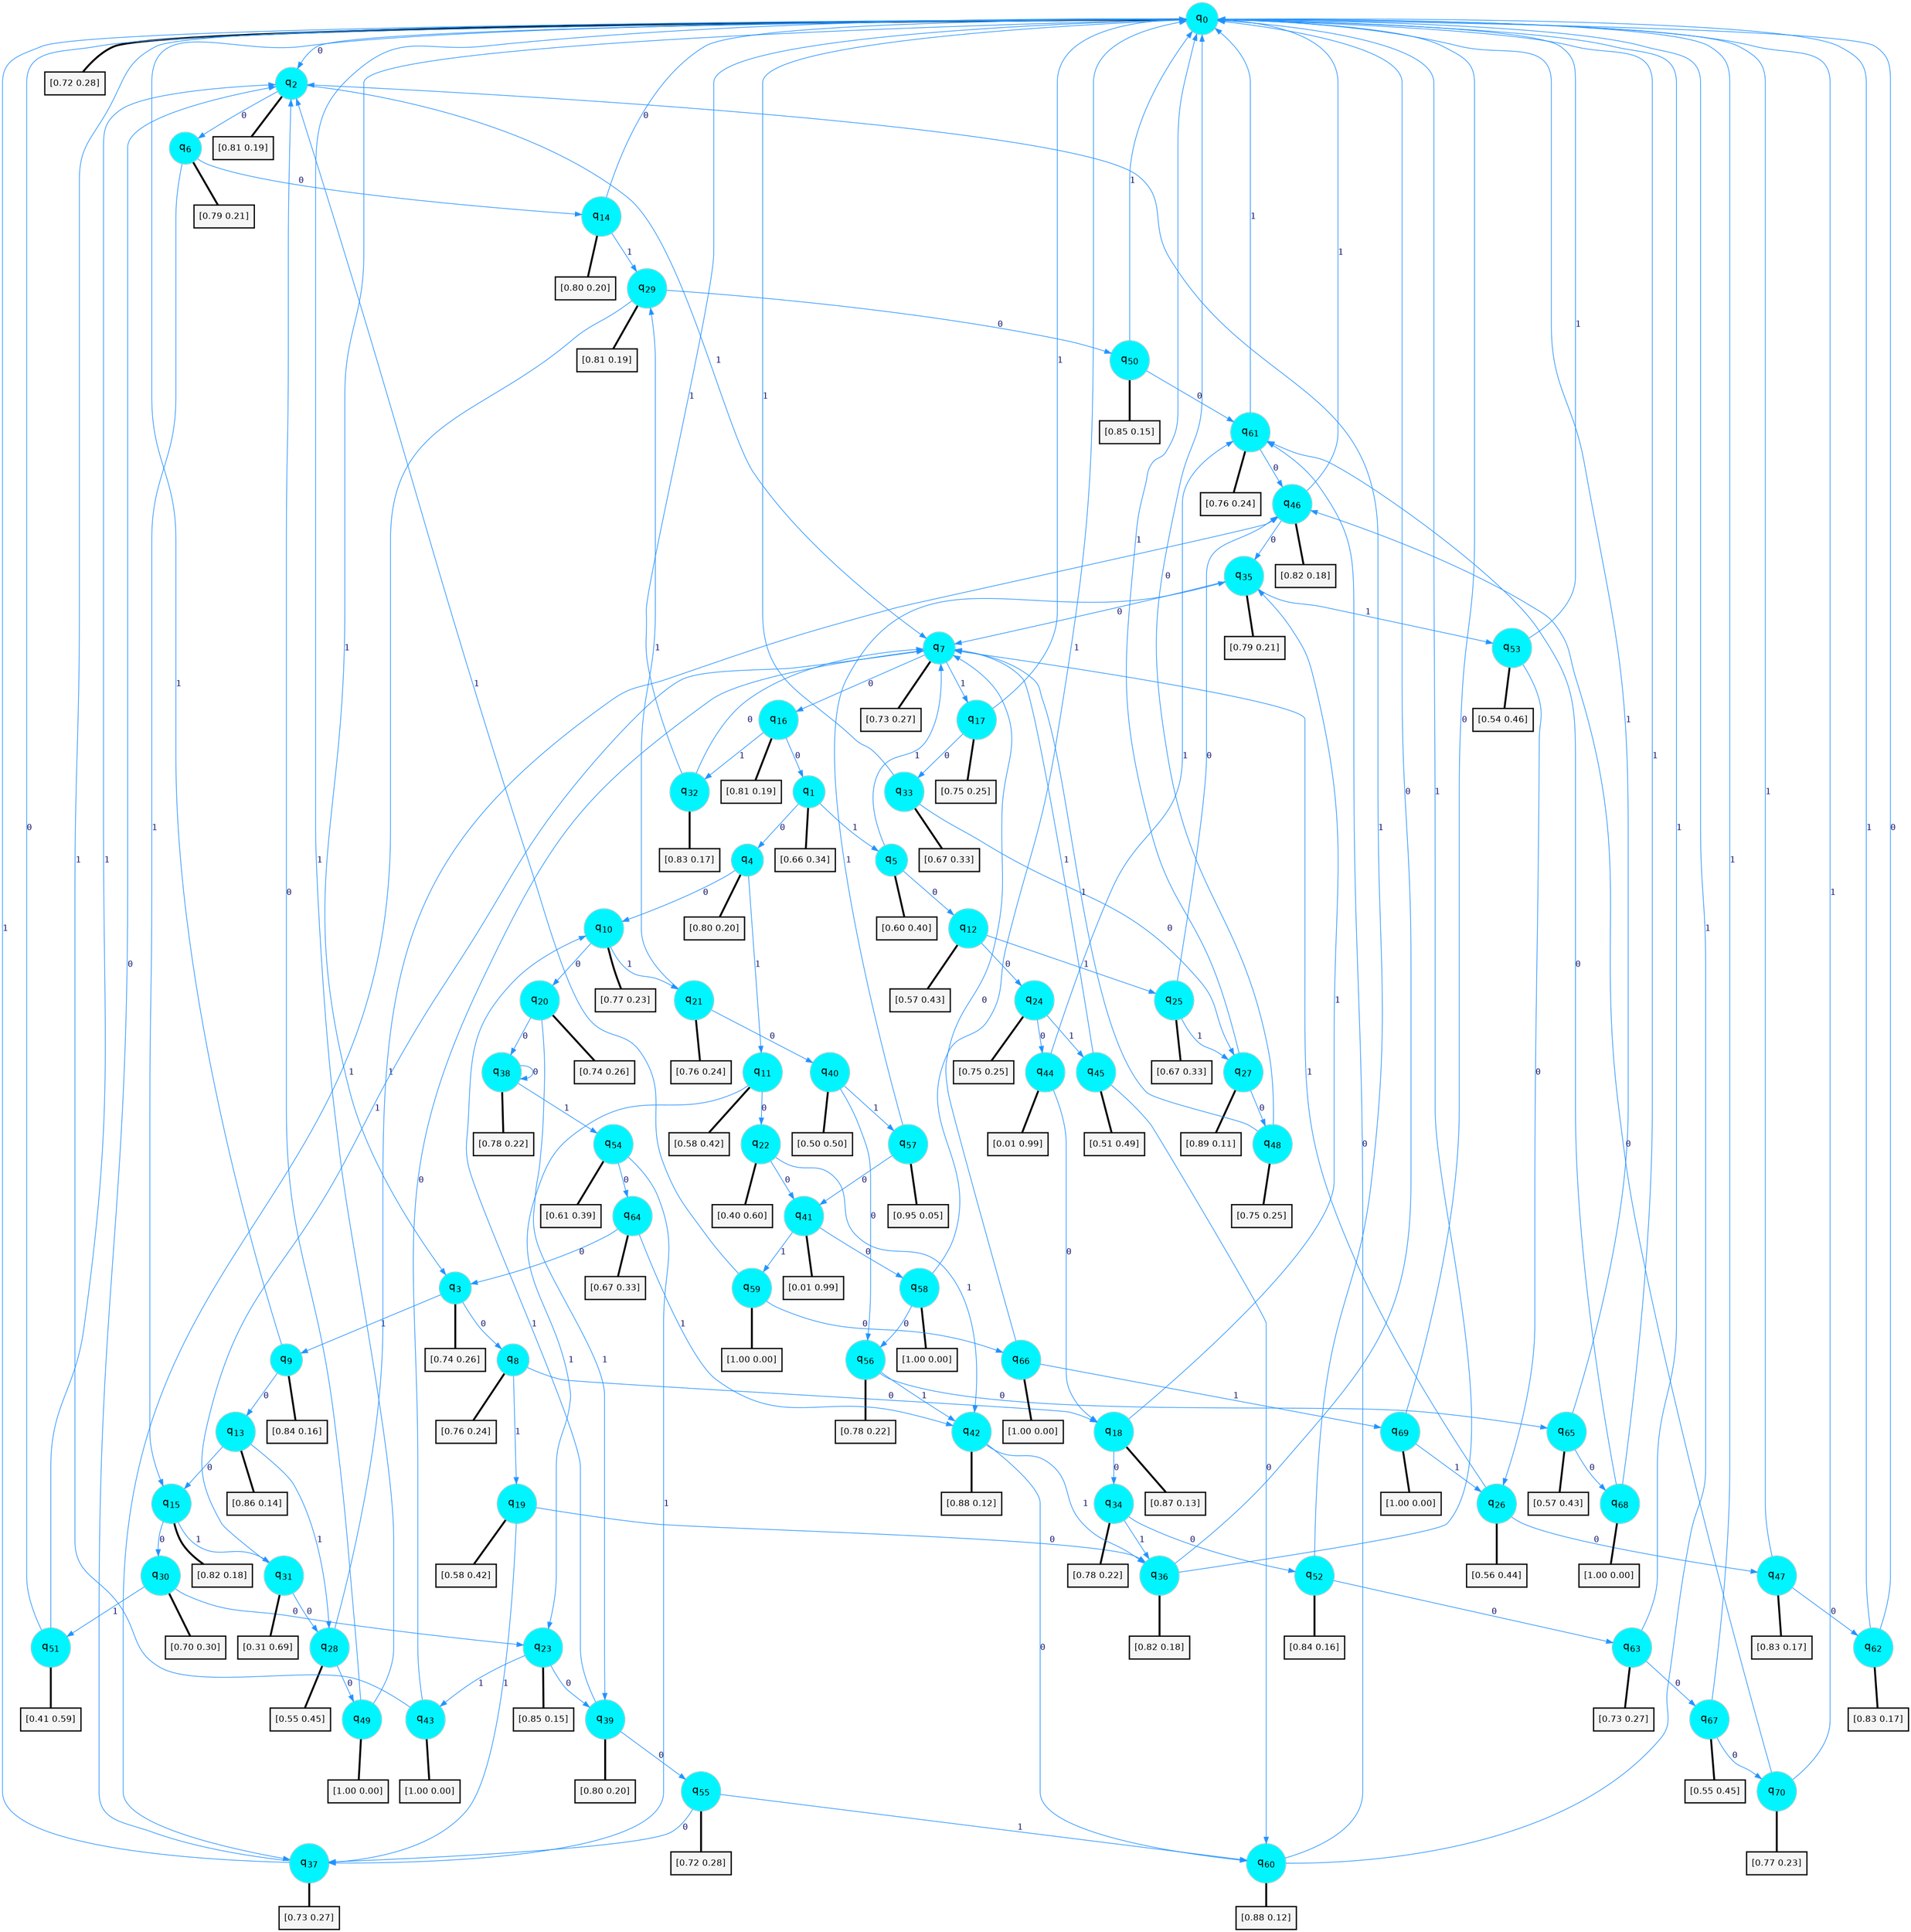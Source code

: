 digraph G {
graph [
bgcolor=transparent, dpi=300, rankdir=TD, size="40,25"];
node [
color=gray, fillcolor=turquoise1, fontcolor=black, fontname=Helvetica, fontsize=16, fontweight=bold, shape=circle, style=filled];
edge [
arrowsize=1, color=dodgerblue1, fontcolor=midnightblue, fontname=courier, fontweight=bold, penwidth=1, style=solid, weight=20];
0[label=<q<SUB>0</SUB>>];
1[label=<q<SUB>1</SUB>>];
2[label=<q<SUB>2</SUB>>];
3[label=<q<SUB>3</SUB>>];
4[label=<q<SUB>4</SUB>>];
5[label=<q<SUB>5</SUB>>];
6[label=<q<SUB>6</SUB>>];
7[label=<q<SUB>7</SUB>>];
8[label=<q<SUB>8</SUB>>];
9[label=<q<SUB>9</SUB>>];
10[label=<q<SUB>10</SUB>>];
11[label=<q<SUB>11</SUB>>];
12[label=<q<SUB>12</SUB>>];
13[label=<q<SUB>13</SUB>>];
14[label=<q<SUB>14</SUB>>];
15[label=<q<SUB>15</SUB>>];
16[label=<q<SUB>16</SUB>>];
17[label=<q<SUB>17</SUB>>];
18[label=<q<SUB>18</SUB>>];
19[label=<q<SUB>19</SUB>>];
20[label=<q<SUB>20</SUB>>];
21[label=<q<SUB>21</SUB>>];
22[label=<q<SUB>22</SUB>>];
23[label=<q<SUB>23</SUB>>];
24[label=<q<SUB>24</SUB>>];
25[label=<q<SUB>25</SUB>>];
26[label=<q<SUB>26</SUB>>];
27[label=<q<SUB>27</SUB>>];
28[label=<q<SUB>28</SUB>>];
29[label=<q<SUB>29</SUB>>];
30[label=<q<SUB>30</SUB>>];
31[label=<q<SUB>31</SUB>>];
32[label=<q<SUB>32</SUB>>];
33[label=<q<SUB>33</SUB>>];
34[label=<q<SUB>34</SUB>>];
35[label=<q<SUB>35</SUB>>];
36[label=<q<SUB>36</SUB>>];
37[label=<q<SUB>37</SUB>>];
38[label=<q<SUB>38</SUB>>];
39[label=<q<SUB>39</SUB>>];
40[label=<q<SUB>40</SUB>>];
41[label=<q<SUB>41</SUB>>];
42[label=<q<SUB>42</SUB>>];
43[label=<q<SUB>43</SUB>>];
44[label=<q<SUB>44</SUB>>];
45[label=<q<SUB>45</SUB>>];
46[label=<q<SUB>46</SUB>>];
47[label=<q<SUB>47</SUB>>];
48[label=<q<SUB>48</SUB>>];
49[label=<q<SUB>49</SUB>>];
50[label=<q<SUB>50</SUB>>];
51[label=<q<SUB>51</SUB>>];
52[label=<q<SUB>52</SUB>>];
53[label=<q<SUB>53</SUB>>];
54[label=<q<SUB>54</SUB>>];
55[label=<q<SUB>55</SUB>>];
56[label=<q<SUB>56</SUB>>];
57[label=<q<SUB>57</SUB>>];
58[label=<q<SUB>58</SUB>>];
59[label=<q<SUB>59</SUB>>];
60[label=<q<SUB>60</SUB>>];
61[label=<q<SUB>61</SUB>>];
62[label=<q<SUB>62</SUB>>];
63[label=<q<SUB>63</SUB>>];
64[label=<q<SUB>64</SUB>>];
65[label=<q<SUB>65</SUB>>];
66[label=<q<SUB>66</SUB>>];
67[label=<q<SUB>67</SUB>>];
68[label=<q<SUB>68</SUB>>];
69[label=<q<SUB>69</SUB>>];
70[label=<q<SUB>70</SUB>>];
71[label="[0.72 0.28]", shape=box,fontcolor=black, fontname=Helvetica, fontsize=14, penwidth=2, fillcolor=whitesmoke,color=black];
72[label="[0.66 0.34]", shape=box,fontcolor=black, fontname=Helvetica, fontsize=14, penwidth=2, fillcolor=whitesmoke,color=black];
73[label="[0.81 0.19]", shape=box,fontcolor=black, fontname=Helvetica, fontsize=14, penwidth=2, fillcolor=whitesmoke,color=black];
74[label="[0.74 0.26]", shape=box,fontcolor=black, fontname=Helvetica, fontsize=14, penwidth=2, fillcolor=whitesmoke,color=black];
75[label="[0.80 0.20]", shape=box,fontcolor=black, fontname=Helvetica, fontsize=14, penwidth=2, fillcolor=whitesmoke,color=black];
76[label="[0.60 0.40]", shape=box,fontcolor=black, fontname=Helvetica, fontsize=14, penwidth=2, fillcolor=whitesmoke,color=black];
77[label="[0.79 0.21]", shape=box,fontcolor=black, fontname=Helvetica, fontsize=14, penwidth=2, fillcolor=whitesmoke,color=black];
78[label="[0.73 0.27]", shape=box,fontcolor=black, fontname=Helvetica, fontsize=14, penwidth=2, fillcolor=whitesmoke,color=black];
79[label="[0.76 0.24]", shape=box,fontcolor=black, fontname=Helvetica, fontsize=14, penwidth=2, fillcolor=whitesmoke,color=black];
80[label="[0.84 0.16]", shape=box,fontcolor=black, fontname=Helvetica, fontsize=14, penwidth=2, fillcolor=whitesmoke,color=black];
81[label="[0.77 0.23]", shape=box,fontcolor=black, fontname=Helvetica, fontsize=14, penwidth=2, fillcolor=whitesmoke,color=black];
82[label="[0.58 0.42]", shape=box,fontcolor=black, fontname=Helvetica, fontsize=14, penwidth=2, fillcolor=whitesmoke,color=black];
83[label="[0.57 0.43]", shape=box,fontcolor=black, fontname=Helvetica, fontsize=14, penwidth=2, fillcolor=whitesmoke,color=black];
84[label="[0.86 0.14]", shape=box,fontcolor=black, fontname=Helvetica, fontsize=14, penwidth=2, fillcolor=whitesmoke,color=black];
85[label="[0.80 0.20]", shape=box,fontcolor=black, fontname=Helvetica, fontsize=14, penwidth=2, fillcolor=whitesmoke,color=black];
86[label="[0.82 0.18]", shape=box,fontcolor=black, fontname=Helvetica, fontsize=14, penwidth=2, fillcolor=whitesmoke,color=black];
87[label="[0.81 0.19]", shape=box,fontcolor=black, fontname=Helvetica, fontsize=14, penwidth=2, fillcolor=whitesmoke,color=black];
88[label="[0.75 0.25]", shape=box,fontcolor=black, fontname=Helvetica, fontsize=14, penwidth=2, fillcolor=whitesmoke,color=black];
89[label="[0.87 0.13]", shape=box,fontcolor=black, fontname=Helvetica, fontsize=14, penwidth=2, fillcolor=whitesmoke,color=black];
90[label="[0.58 0.42]", shape=box,fontcolor=black, fontname=Helvetica, fontsize=14, penwidth=2, fillcolor=whitesmoke,color=black];
91[label="[0.74 0.26]", shape=box,fontcolor=black, fontname=Helvetica, fontsize=14, penwidth=2, fillcolor=whitesmoke,color=black];
92[label="[0.76 0.24]", shape=box,fontcolor=black, fontname=Helvetica, fontsize=14, penwidth=2, fillcolor=whitesmoke,color=black];
93[label="[0.40 0.60]", shape=box,fontcolor=black, fontname=Helvetica, fontsize=14, penwidth=2, fillcolor=whitesmoke,color=black];
94[label="[0.85 0.15]", shape=box,fontcolor=black, fontname=Helvetica, fontsize=14, penwidth=2, fillcolor=whitesmoke,color=black];
95[label="[0.75 0.25]", shape=box,fontcolor=black, fontname=Helvetica, fontsize=14, penwidth=2, fillcolor=whitesmoke,color=black];
96[label="[0.67 0.33]", shape=box,fontcolor=black, fontname=Helvetica, fontsize=14, penwidth=2, fillcolor=whitesmoke,color=black];
97[label="[0.56 0.44]", shape=box,fontcolor=black, fontname=Helvetica, fontsize=14, penwidth=2, fillcolor=whitesmoke,color=black];
98[label="[0.89 0.11]", shape=box,fontcolor=black, fontname=Helvetica, fontsize=14, penwidth=2, fillcolor=whitesmoke,color=black];
99[label="[0.55 0.45]", shape=box,fontcolor=black, fontname=Helvetica, fontsize=14, penwidth=2, fillcolor=whitesmoke,color=black];
100[label="[0.81 0.19]", shape=box,fontcolor=black, fontname=Helvetica, fontsize=14, penwidth=2, fillcolor=whitesmoke,color=black];
101[label="[0.70 0.30]", shape=box,fontcolor=black, fontname=Helvetica, fontsize=14, penwidth=2, fillcolor=whitesmoke,color=black];
102[label="[0.31 0.69]", shape=box,fontcolor=black, fontname=Helvetica, fontsize=14, penwidth=2, fillcolor=whitesmoke,color=black];
103[label="[0.83 0.17]", shape=box,fontcolor=black, fontname=Helvetica, fontsize=14, penwidth=2, fillcolor=whitesmoke,color=black];
104[label="[0.67 0.33]", shape=box,fontcolor=black, fontname=Helvetica, fontsize=14, penwidth=2, fillcolor=whitesmoke,color=black];
105[label="[0.78 0.22]", shape=box,fontcolor=black, fontname=Helvetica, fontsize=14, penwidth=2, fillcolor=whitesmoke,color=black];
106[label="[0.79 0.21]", shape=box,fontcolor=black, fontname=Helvetica, fontsize=14, penwidth=2, fillcolor=whitesmoke,color=black];
107[label="[0.82 0.18]", shape=box,fontcolor=black, fontname=Helvetica, fontsize=14, penwidth=2, fillcolor=whitesmoke,color=black];
108[label="[0.73 0.27]", shape=box,fontcolor=black, fontname=Helvetica, fontsize=14, penwidth=2, fillcolor=whitesmoke,color=black];
109[label="[0.78 0.22]", shape=box,fontcolor=black, fontname=Helvetica, fontsize=14, penwidth=2, fillcolor=whitesmoke,color=black];
110[label="[0.80 0.20]", shape=box,fontcolor=black, fontname=Helvetica, fontsize=14, penwidth=2, fillcolor=whitesmoke,color=black];
111[label="[0.50 0.50]", shape=box,fontcolor=black, fontname=Helvetica, fontsize=14, penwidth=2, fillcolor=whitesmoke,color=black];
112[label="[0.01 0.99]", shape=box,fontcolor=black, fontname=Helvetica, fontsize=14, penwidth=2, fillcolor=whitesmoke,color=black];
113[label="[0.88 0.12]", shape=box,fontcolor=black, fontname=Helvetica, fontsize=14, penwidth=2, fillcolor=whitesmoke,color=black];
114[label="[1.00 0.00]", shape=box,fontcolor=black, fontname=Helvetica, fontsize=14, penwidth=2, fillcolor=whitesmoke,color=black];
115[label="[0.01 0.99]", shape=box,fontcolor=black, fontname=Helvetica, fontsize=14, penwidth=2, fillcolor=whitesmoke,color=black];
116[label="[0.51 0.49]", shape=box,fontcolor=black, fontname=Helvetica, fontsize=14, penwidth=2, fillcolor=whitesmoke,color=black];
117[label="[0.82 0.18]", shape=box,fontcolor=black, fontname=Helvetica, fontsize=14, penwidth=2, fillcolor=whitesmoke,color=black];
118[label="[0.83 0.17]", shape=box,fontcolor=black, fontname=Helvetica, fontsize=14, penwidth=2, fillcolor=whitesmoke,color=black];
119[label="[0.75 0.25]", shape=box,fontcolor=black, fontname=Helvetica, fontsize=14, penwidth=2, fillcolor=whitesmoke,color=black];
120[label="[1.00 0.00]", shape=box,fontcolor=black, fontname=Helvetica, fontsize=14, penwidth=2, fillcolor=whitesmoke,color=black];
121[label="[0.85 0.15]", shape=box,fontcolor=black, fontname=Helvetica, fontsize=14, penwidth=2, fillcolor=whitesmoke,color=black];
122[label="[0.41 0.59]", shape=box,fontcolor=black, fontname=Helvetica, fontsize=14, penwidth=2, fillcolor=whitesmoke,color=black];
123[label="[0.84 0.16]", shape=box,fontcolor=black, fontname=Helvetica, fontsize=14, penwidth=2, fillcolor=whitesmoke,color=black];
124[label="[0.54 0.46]", shape=box,fontcolor=black, fontname=Helvetica, fontsize=14, penwidth=2, fillcolor=whitesmoke,color=black];
125[label="[0.61 0.39]", shape=box,fontcolor=black, fontname=Helvetica, fontsize=14, penwidth=2, fillcolor=whitesmoke,color=black];
126[label="[0.72 0.28]", shape=box,fontcolor=black, fontname=Helvetica, fontsize=14, penwidth=2, fillcolor=whitesmoke,color=black];
127[label="[0.78 0.22]", shape=box,fontcolor=black, fontname=Helvetica, fontsize=14, penwidth=2, fillcolor=whitesmoke,color=black];
128[label="[0.95 0.05]", shape=box,fontcolor=black, fontname=Helvetica, fontsize=14, penwidth=2, fillcolor=whitesmoke,color=black];
129[label="[1.00 0.00]", shape=box,fontcolor=black, fontname=Helvetica, fontsize=14, penwidth=2, fillcolor=whitesmoke,color=black];
130[label="[1.00 0.00]", shape=box,fontcolor=black, fontname=Helvetica, fontsize=14, penwidth=2, fillcolor=whitesmoke,color=black];
131[label="[0.88 0.12]", shape=box,fontcolor=black, fontname=Helvetica, fontsize=14, penwidth=2, fillcolor=whitesmoke,color=black];
132[label="[0.76 0.24]", shape=box,fontcolor=black, fontname=Helvetica, fontsize=14, penwidth=2, fillcolor=whitesmoke,color=black];
133[label="[0.83 0.17]", shape=box,fontcolor=black, fontname=Helvetica, fontsize=14, penwidth=2, fillcolor=whitesmoke,color=black];
134[label="[0.73 0.27]", shape=box,fontcolor=black, fontname=Helvetica, fontsize=14, penwidth=2, fillcolor=whitesmoke,color=black];
135[label="[0.67 0.33]", shape=box,fontcolor=black, fontname=Helvetica, fontsize=14, penwidth=2, fillcolor=whitesmoke,color=black];
136[label="[0.57 0.43]", shape=box,fontcolor=black, fontname=Helvetica, fontsize=14, penwidth=2, fillcolor=whitesmoke,color=black];
137[label="[1.00 0.00]", shape=box,fontcolor=black, fontname=Helvetica, fontsize=14, penwidth=2, fillcolor=whitesmoke,color=black];
138[label="[0.55 0.45]", shape=box,fontcolor=black, fontname=Helvetica, fontsize=14, penwidth=2, fillcolor=whitesmoke,color=black];
139[label="[1.00 0.00]", shape=box,fontcolor=black, fontname=Helvetica, fontsize=14, penwidth=2, fillcolor=whitesmoke,color=black];
140[label="[1.00 0.00]", shape=box,fontcolor=black, fontname=Helvetica, fontsize=14, penwidth=2, fillcolor=whitesmoke,color=black];
141[label="[0.77 0.23]", shape=box,fontcolor=black, fontname=Helvetica, fontsize=14, penwidth=2, fillcolor=whitesmoke,color=black];
0->2 [label=0];
0->3 [label=1];
0->71 [arrowhead=none, penwidth=3,color=black];
1->4 [label=0];
1->5 [label=1];
1->72 [arrowhead=none, penwidth=3,color=black];
2->6 [label=0];
2->7 [label=1];
2->73 [arrowhead=none, penwidth=3,color=black];
3->8 [label=0];
3->9 [label=1];
3->74 [arrowhead=none, penwidth=3,color=black];
4->10 [label=0];
4->11 [label=1];
4->75 [arrowhead=none, penwidth=3,color=black];
5->12 [label=0];
5->7 [label=1];
5->76 [arrowhead=none, penwidth=3,color=black];
6->14 [label=0];
6->15 [label=1];
6->77 [arrowhead=none, penwidth=3,color=black];
7->16 [label=0];
7->17 [label=1];
7->78 [arrowhead=none, penwidth=3,color=black];
8->18 [label=0];
8->19 [label=1];
8->79 [arrowhead=none, penwidth=3,color=black];
9->13 [label=0];
9->0 [label=1];
9->80 [arrowhead=none, penwidth=3,color=black];
10->20 [label=0];
10->21 [label=1];
10->81 [arrowhead=none, penwidth=3,color=black];
11->22 [label=0];
11->23 [label=1];
11->82 [arrowhead=none, penwidth=3,color=black];
12->24 [label=0];
12->25 [label=1];
12->83 [arrowhead=none, penwidth=3,color=black];
13->15 [label=0];
13->28 [label=1];
13->84 [arrowhead=none, penwidth=3,color=black];
14->0 [label=0];
14->29 [label=1];
14->85 [arrowhead=none, penwidth=3,color=black];
15->30 [label=0];
15->31 [label=1];
15->86 [arrowhead=none, penwidth=3,color=black];
16->1 [label=0];
16->32 [label=1];
16->87 [arrowhead=none, penwidth=3,color=black];
17->33 [label=0];
17->0 [label=1];
17->88 [arrowhead=none, penwidth=3,color=black];
18->34 [label=0];
18->35 [label=1];
18->89 [arrowhead=none, penwidth=3,color=black];
19->36 [label=0];
19->37 [label=1];
19->90 [arrowhead=none, penwidth=3,color=black];
20->38 [label=0];
20->39 [label=1];
20->91 [arrowhead=none, penwidth=3,color=black];
21->40 [label=0];
21->29 [label=1];
21->92 [arrowhead=none, penwidth=3,color=black];
22->41 [label=0];
22->42 [label=1];
22->93 [arrowhead=none, penwidth=3,color=black];
23->39 [label=0];
23->43 [label=1];
23->94 [arrowhead=none, penwidth=3,color=black];
24->44 [label=0];
24->45 [label=1];
24->95 [arrowhead=none, penwidth=3,color=black];
25->46 [label=0];
25->27 [label=1];
25->96 [arrowhead=none, penwidth=3,color=black];
26->47 [label=0];
26->7 [label=1];
26->97 [arrowhead=none, penwidth=3,color=black];
27->48 [label=0];
27->0 [label=1];
27->98 [arrowhead=none, penwidth=3,color=black];
28->49 [label=0];
28->46 [label=1];
28->99 [arrowhead=none, penwidth=3,color=black];
29->50 [label=0];
29->37 [label=1];
29->100 [arrowhead=none, penwidth=3,color=black];
30->23 [label=0];
30->51 [label=1];
30->101 [arrowhead=none, penwidth=3,color=black];
31->28 [label=0];
31->7 [label=1];
31->102 [arrowhead=none, penwidth=3,color=black];
32->7 [label=0];
32->0 [label=1];
32->103 [arrowhead=none, penwidth=3,color=black];
33->27 [label=0];
33->0 [label=1];
33->104 [arrowhead=none, penwidth=3,color=black];
34->52 [label=0];
34->36 [label=1];
34->105 [arrowhead=none, penwidth=3,color=black];
35->7 [label=0];
35->53 [label=1];
35->106 [arrowhead=none, penwidth=3,color=black];
36->0 [label=0];
36->0 [label=1];
36->107 [arrowhead=none, penwidth=3,color=black];
37->2 [label=0];
37->0 [label=1];
37->108 [arrowhead=none, penwidth=3,color=black];
38->38 [label=0];
38->54 [label=1];
38->109 [arrowhead=none, penwidth=3,color=black];
39->55 [label=0];
39->10 [label=1];
39->110 [arrowhead=none, penwidth=3,color=black];
40->56 [label=0];
40->57 [label=1];
40->111 [arrowhead=none, penwidth=3,color=black];
41->58 [label=0];
41->59 [label=1];
41->112 [arrowhead=none, penwidth=3,color=black];
42->60 [label=0];
42->36 [label=1];
42->113 [arrowhead=none, penwidth=3,color=black];
43->7 [label=0];
43->0 [label=1];
43->114 [arrowhead=none, penwidth=3,color=black];
44->18 [label=0];
44->61 [label=1];
44->115 [arrowhead=none, penwidth=3,color=black];
45->60 [label=0];
45->7 [label=1];
45->116 [arrowhead=none, penwidth=3,color=black];
46->35 [label=0];
46->0 [label=1];
46->117 [arrowhead=none, penwidth=3,color=black];
47->62 [label=0];
47->0 [label=1];
47->118 [arrowhead=none, penwidth=3,color=black];
48->0 [label=0];
48->7 [label=1];
48->119 [arrowhead=none, penwidth=3,color=black];
49->2 [label=0];
49->0 [label=1];
49->120 [arrowhead=none, penwidth=3,color=black];
50->61 [label=0];
50->0 [label=1];
50->121 [arrowhead=none, penwidth=3,color=black];
51->0 [label=0];
51->2 [label=1];
51->122 [arrowhead=none, penwidth=3,color=black];
52->63 [label=0];
52->2 [label=1];
52->123 [arrowhead=none, penwidth=3,color=black];
53->26 [label=0];
53->0 [label=1];
53->124 [arrowhead=none, penwidth=3,color=black];
54->64 [label=0];
54->37 [label=1];
54->125 [arrowhead=none, penwidth=3,color=black];
55->37 [label=0];
55->60 [label=1];
55->126 [arrowhead=none, penwidth=3,color=black];
56->65 [label=0];
56->42 [label=1];
56->127 [arrowhead=none, penwidth=3,color=black];
57->41 [label=0];
57->35 [label=1];
57->128 [arrowhead=none, penwidth=3,color=black];
58->56 [label=0];
58->0 [label=1];
58->129 [arrowhead=none, penwidth=3,color=black];
59->66 [label=0];
59->2 [label=1];
59->130 [arrowhead=none, penwidth=3,color=black];
60->61 [label=0];
60->0 [label=1];
60->131 [arrowhead=none, penwidth=3,color=black];
61->46 [label=0];
61->0 [label=1];
61->132 [arrowhead=none, penwidth=3,color=black];
62->0 [label=0];
62->0 [label=1];
62->133 [arrowhead=none, penwidth=3,color=black];
63->67 [label=0];
63->0 [label=1];
63->134 [arrowhead=none, penwidth=3,color=black];
64->3 [label=0];
64->42 [label=1];
64->135 [arrowhead=none, penwidth=3,color=black];
65->68 [label=0];
65->0 [label=1];
65->136 [arrowhead=none, penwidth=3,color=black];
66->7 [label=0];
66->69 [label=1];
66->137 [arrowhead=none, penwidth=3,color=black];
67->70 [label=0];
67->0 [label=1];
67->138 [arrowhead=none, penwidth=3,color=black];
68->61 [label=0];
68->0 [label=1];
68->139 [arrowhead=none, penwidth=3,color=black];
69->0 [label=0];
69->26 [label=1];
69->140 [arrowhead=none, penwidth=3,color=black];
70->46 [label=0];
70->0 [label=1];
70->141 [arrowhead=none, penwidth=3,color=black];
}
